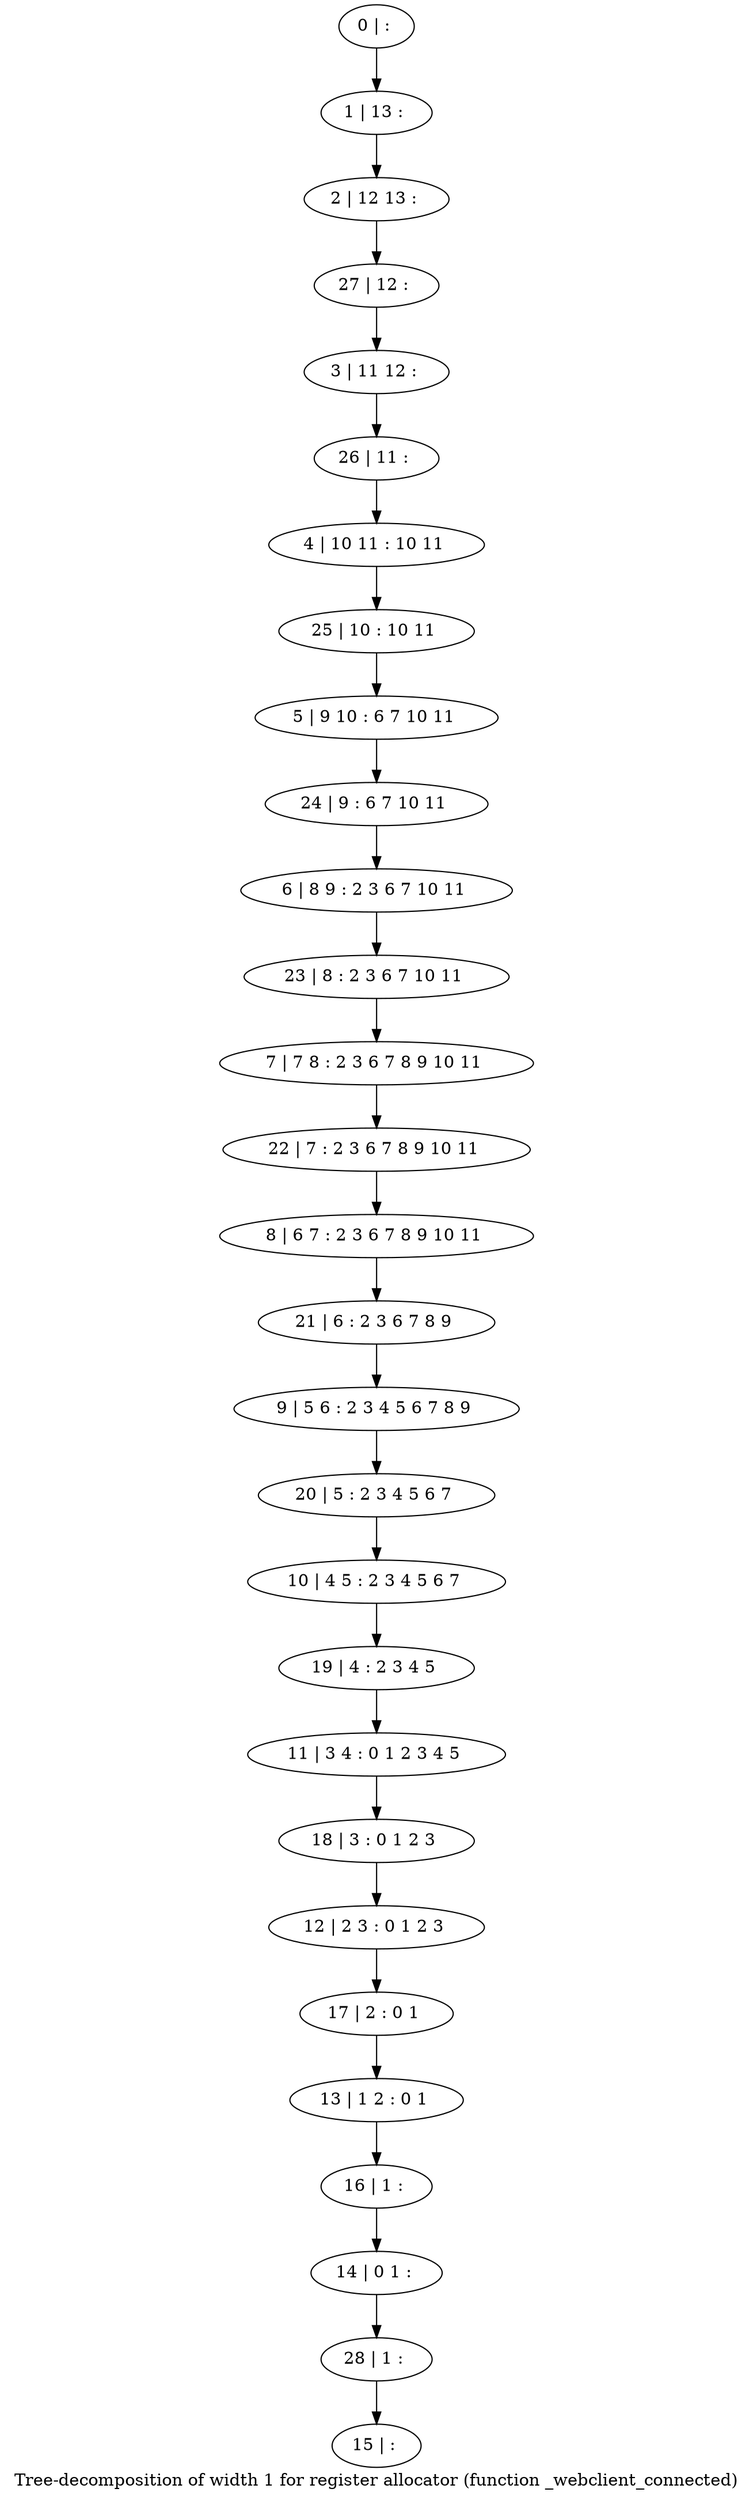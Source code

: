 digraph G {
graph [label="Tree-decomposition of width 1 for register allocator (function _webclient_connected)"]
0[label="0 | : "];
1[label="1 | 13 : "];
2[label="2 | 12 13 : "];
3[label="3 | 11 12 : "];
4[label="4 | 10 11 : 10 11 "];
5[label="5 | 9 10 : 6 7 10 11 "];
6[label="6 | 8 9 : 2 3 6 7 10 11 "];
7[label="7 | 7 8 : 2 3 6 7 8 9 10 11 "];
8[label="8 | 6 7 : 2 3 6 7 8 9 10 11 "];
9[label="9 | 5 6 : 2 3 4 5 6 7 8 9 "];
10[label="10 | 4 5 : 2 3 4 5 6 7 "];
11[label="11 | 3 4 : 0 1 2 3 4 5 "];
12[label="12 | 2 3 : 0 1 2 3 "];
13[label="13 | 1 2 : 0 1 "];
14[label="14 | 0 1 : "];
15[label="15 | : "];
16[label="16 | 1 : "];
17[label="17 | 2 : 0 1 "];
18[label="18 | 3 : 0 1 2 3 "];
19[label="19 | 4 : 2 3 4 5 "];
20[label="20 | 5 : 2 3 4 5 6 7 "];
21[label="21 | 6 : 2 3 6 7 8 9 "];
22[label="22 | 7 : 2 3 6 7 8 9 10 11 "];
23[label="23 | 8 : 2 3 6 7 10 11 "];
24[label="24 | 9 : 6 7 10 11 "];
25[label="25 | 10 : 10 11 "];
26[label="26 | 11 : "];
27[label="27 | 12 : "];
28[label="28 | 1 : "];
0->1 ;
1->2 ;
16->14 ;
13->16 ;
17->13 ;
12->17 ;
18->12 ;
11->18 ;
19->11 ;
10->19 ;
20->10 ;
9->20 ;
21->9 ;
8->21 ;
22->8 ;
7->22 ;
23->7 ;
6->23 ;
24->6 ;
5->24 ;
25->5 ;
4->25 ;
26->4 ;
3->26 ;
27->3 ;
2->27 ;
28->15 ;
14->28 ;
}
